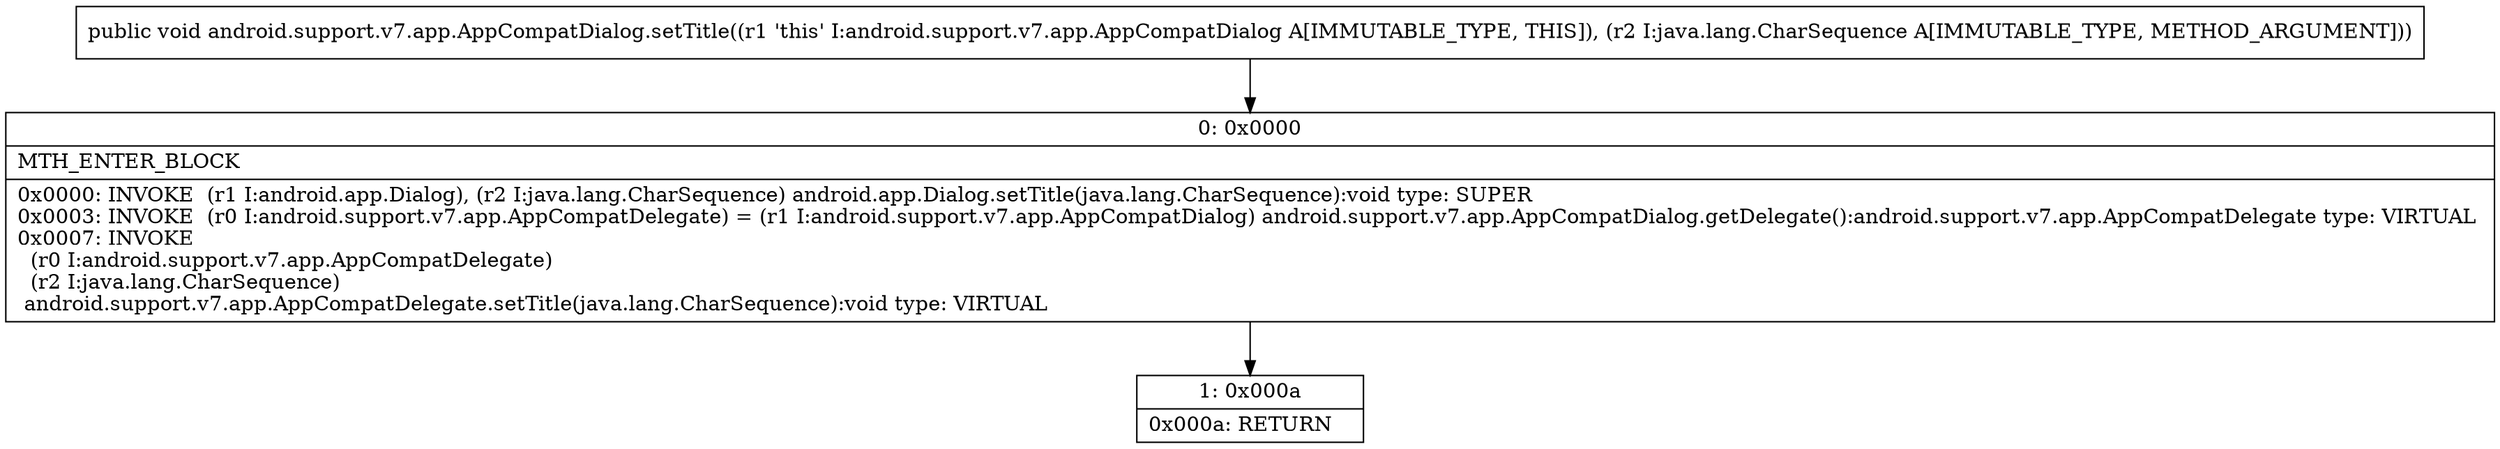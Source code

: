 digraph "CFG forandroid.support.v7.app.AppCompatDialog.setTitle(Ljava\/lang\/CharSequence;)V" {
Node_0 [shape=record,label="{0\:\ 0x0000|MTH_ENTER_BLOCK\l|0x0000: INVOKE  (r1 I:android.app.Dialog), (r2 I:java.lang.CharSequence) android.app.Dialog.setTitle(java.lang.CharSequence):void type: SUPER \l0x0003: INVOKE  (r0 I:android.support.v7.app.AppCompatDelegate) = (r1 I:android.support.v7.app.AppCompatDialog) android.support.v7.app.AppCompatDialog.getDelegate():android.support.v7.app.AppCompatDelegate type: VIRTUAL \l0x0007: INVOKE  \l  (r0 I:android.support.v7.app.AppCompatDelegate)\l  (r2 I:java.lang.CharSequence)\l android.support.v7.app.AppCompatDelegate.setTitle(java.lang.CharSequence):void type: VIRTUAL \l}"];
Node_1 [shape=record,label="{1\:\ 0x000a|0x000a: RETURN   \l}"];
MethodNode[shape=record,label="{public void android.support.v7.app.AppCompatDialog.setTitle((r1 'this' I:android.support.v7.app.AppCompatDialog A[IMMUTABLE_TYPE, THIS]), (r2 I:java.lang.CharSequence A[IMMUTABLE_TYPE, METHOD_ARGUMENT])) }"];
MethodNode -> Node_0;
Node_0 -> Node_1;
}

